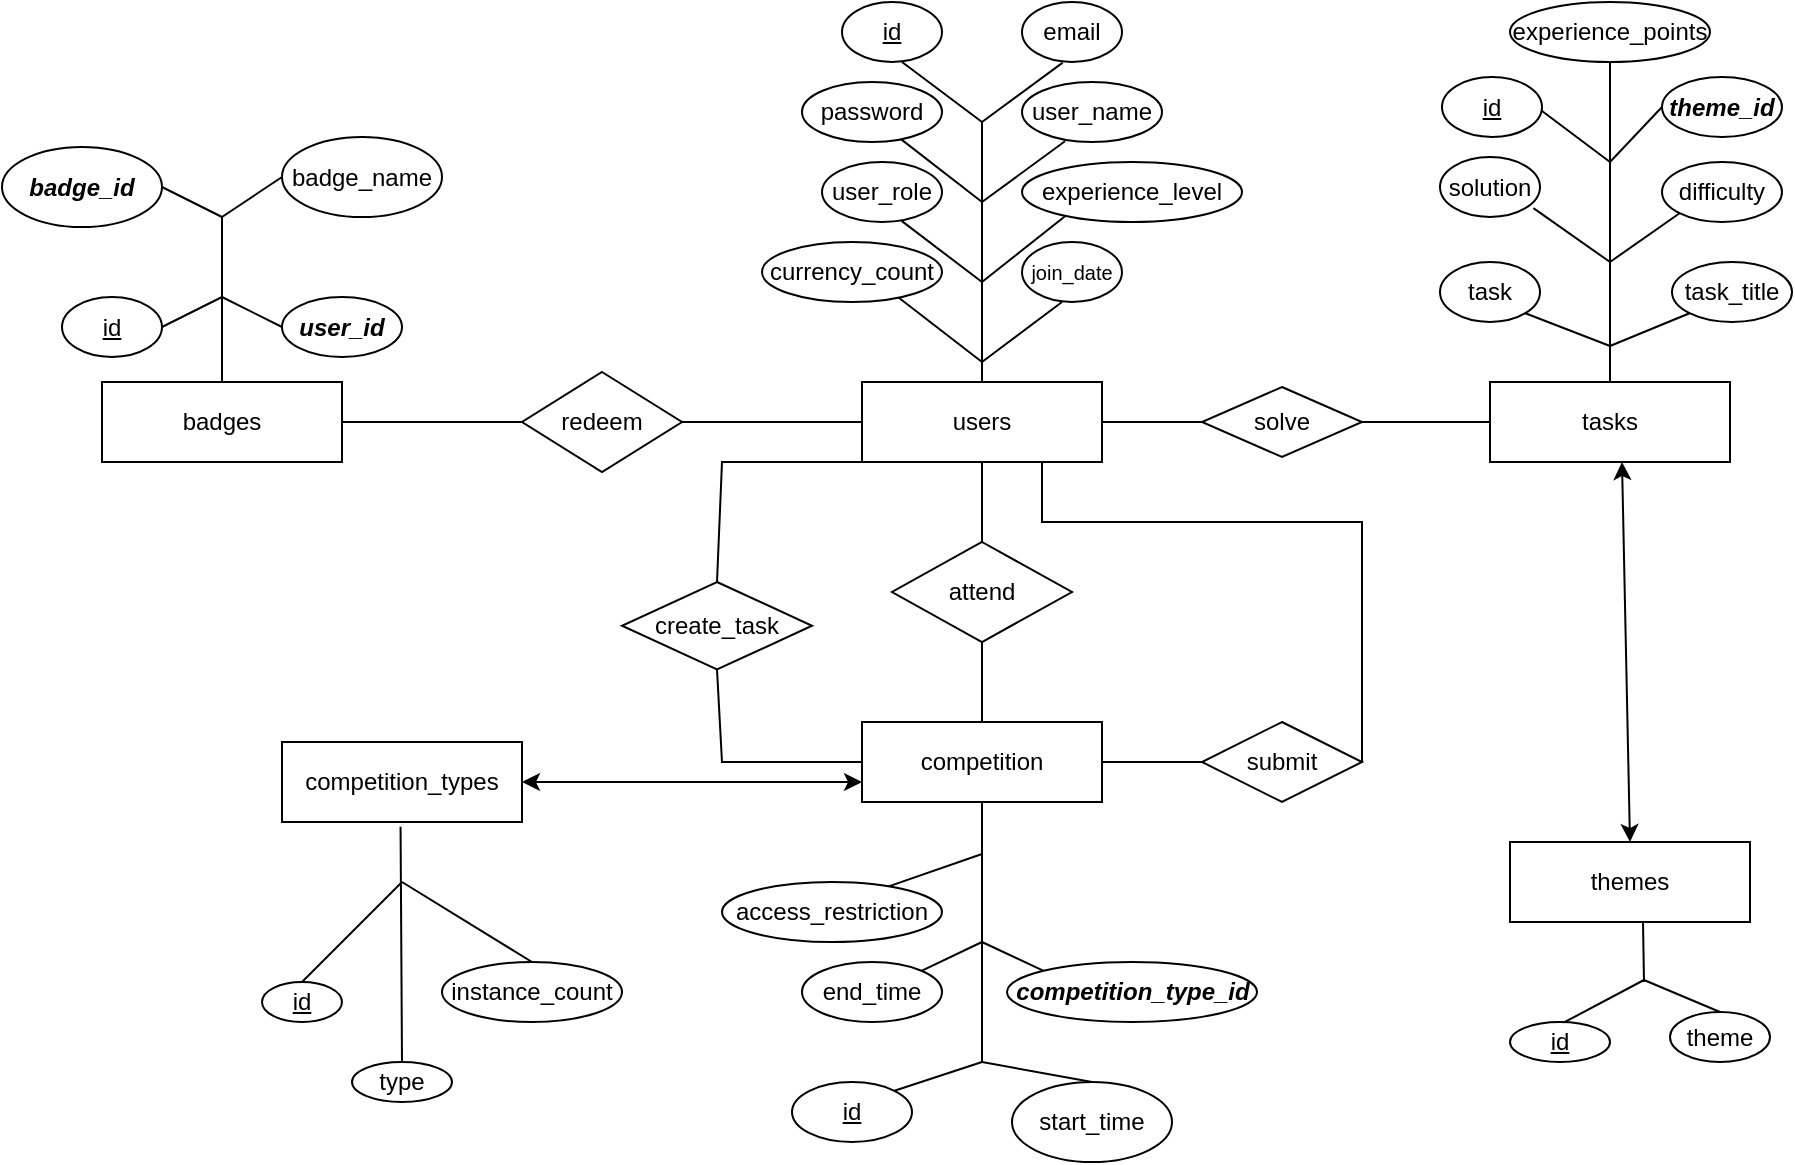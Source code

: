 <mxfile version="25.0.3">
  <diagram name="1 oldal" id="e9yA3d2W_bSYxeXp6wAZ">
    <mxGraphModel dx="2620" dy="2144" grid="1" gridSize="10" guides="1" tooltips="1" connect="1" arrows="1" fold="1" page="1" pageScale="1" pageWidth="827" pageHeight="1169" math="0" shadow="0">
      <root>
        <mxCell id="0" />
        <mxCell id="1" parent="0" />
        <mxCell id="nS2kDBkr1RogG-XufkvP-1" value="users" style="rounded=0;whiteSpace=wrap;html=1;" parent="1" vertex="1">
          <mxGeometry x="100" y="90" width="120" height="40" as="geometry" />
        </mxCell>
        <mxCell id="nS2kDBkr1RogG-XufkvP-2" value="" style="endArrow=none;html=1;rounded=0;exitX=0.5;exitY=0;exitDx=0;exitDy=0;" parent="1" source="nS2kDBkr1RogG-XufkvP-1" edge="1">
          <mxGeometry width="50" height="50" relative="1" as="geometry">
            <mxPoint x="150" y="60" as="sourcePoint" />
            <mxPoint x="160" y="-40" as="targetPoint" />
            <Array as="points" />
          </mxGeometry>
        </mxCell>
        <mxCell id="nS2kDBkr1RogG-XufkvP-3" value="" style="endArrow=none;html=1;rounded=0;entryX=0.307;entryY=0.988;entryDx=0;entryDy=0;entryPerimeter=0;" parent="1" target="nS2kDBkr1RogG-XufkvP-17" edge="1">
          <mxGeometry width="50" height="50" relative="1" as="geometry">
            <mxPoint x="160" as="sourcePoint" />
            <mxPoint x="200" y="-30" as="targetPoint" />
          </mxGeometry>
        </mxCell>
        <mxCell id="nS2kDBkr1RogG-XufkvP-4" value="" style="endArrow=none;html=1;rounded=0;entryX=0.197;entryY=0.9;entryDx=0;entryDy=0;entryPerimeter=0;" parent="1" target="nS2kDBkr1RogG-XufkvP-18" edge="1">
          <mxGeometry width="50" height="50" relative="1" as="geometry">
            <mxPoint x="160" y="40" as="sourcePoint" />
            <mxPoint x="200" y="10" as="targetPoint" />
          </mxGeometry>
        </mxCell>
        <mxCell id="nS2kDBkr1RogG-XufkvP-5" value="" style="endArrow=none;html=1;rounded=0;" parent="1" edge="1">
          <mxGeometry width="50" height="50" relative="1" as="geometry">
            <mxPoint x="160" y="80" as="sourcePoint" />
            <mxPoint x="200" y="50" as="targetPoint" />
          </mxGeometry>
        </mxCell>
        <mxCell id="nS2kDBkr1RogG-XufkvP-7" value="" style="endArrow=none;html=1;rounded=0;exitX=0.744;exitY=0.893;exitDx=0;exitDy=0;exitPerimeter=0;" parent="1" source="nS2kDBkr1RogG-XufkvP-15" edge="1">
          <mxGeometry width="50" height="50" relative="1" as="geometry">
            <mxPoint x="120" y="50" as="sourcePoint" />
            <mxPoint x="160" y="80" as="targetPoint" />
          </mxGeometry>
        </mxCell>
        <mxCell id="nS2kDBkr1RogG-XufkvP-8" value="" style="endArrow=none;html=1;rounded=0;exitX=0.663;exitY=0.982;exitDx=0;exitDy=0;exitPerimeter=0;" parent="1" source="nS2kDBkr1RogG-XufkvP-14" edge="1">
          <mxGeometry width="50" height="50" relative="1" as="geometry">
            <mxPoint x="120" y="10" as="sourcePoint" />
            <mxPoint x="160" y="40" as="targetPoint" />
          </mxGeometry>
        </mxCell>
        <mxCell id="nS2kDBkr1RogG-XufkvP-9" value="" style="endArrow=none;html=1;rounded=0;exitX=0.695;exitY=0.931;exitDx=0;exitDy=0;exitPerimeter=0;" parent="1" source="nS2kDBkr1RogG-XufkvP-13" edge="1">
          <mxGeometry width="50" height="50" relative="1" as="geometry">
            <mxPoint x="120" y="-30" as="sourcePoint" />
            <mxPoint x="160" as="targetPoint" />
          </mxGeometry>
        </mxCell>
        <mxCell id="nS2kDBkr1RogG-XufkvP-10" value="" style="endArrow=none;html=1;rounded=0;" parent="1" edge="1">
          <mxGeometry width="50" height="50" relative="1" as="geometry">
            <mxPoint x="120" y="-70" as="sourcePoint" />
            <mxPoint x="160" y="-40" as="targetPoint" />
          </mxGeometry>
        </mxCell>
        <mxCell id="nS2kDBkr1RogG-XufkvP-11" value="" style="endArrow=none;html=1;rounded=0;entryX=0.407;entryY=1.011;entryDx=0;entryDy=0;entryPerimeter=0;" parent="1" target="nS2kDBkr1RogG-XufkvP-16" edge="1">
          <mxGeometry width="50" height="50" relative="1" as="geometry">
            <mxPoint x="160" y="-40" as="sourcePoint" />
            <mxPoint x="200" y="-70" as="targetPoint" />
          </mxGeometry>
        </mxCell>
        <mxCell id="nS2kDBkr1RogG-XufkvP-12" value="&lt;u&gt;id&lt;/u&gt;" style="ellipse;whiteSpace=wrap;html=1;" parent="1" vertex="1">
          <mxGeometry x="90" y="-100" width="50" height="30" as="geometry" />
        </mxCell>
        <mxCell id="nS2kDBkr1RogG-XufkvP-13" value="&lt;font&gt;password&lt;/font&gt;" style="ellipse;whiteSpace=wrap;html=1;" parent="1" vertex="1">
          <mxGeometry x="70" y="-60" width="70" height="30" as="geometry" />
        </mxCell>
        <mxCell id="nS2kDBkr1RogG-XufkvP-14" value="&lt;font&gt;user_role&lt;/font&gt;" style="ellipse;whiteSpace=wrap;html=1;" parent="1" vertex="1">
          <mxGeometry x="80" y="-20" width="60" height="30" as="geometry" />
        </mxCell>
        <mxCell id="nS2kDBkr1RogG-XufkvP-15" value="&lt;font&gt;currency_count&lt;/font&gt;" style="ellipse;whiteSpace=wrap;html=1;" parent="1" vertex="1">
          <mxGeometry x="50" y="20" width="90" height="30" as="geometry" />
        </mxCell>
        <mxCell id="nS2kDBkr1RogG-XufkvP-16" value="email" style="ellipse;whiteSpace=wrap;html=1;" parent="1" vertex="1">
          <mxGeometry x="180" y="-100" width="50" height="30" as="geometry" />
        </mxCell>
        <mxCell id="nS2kDBkr1RogG-XufkvP-17" value="&lt;font&gt;user_name&lt;/font&gt;" style="ellipse;whiteSpace=wrap;html=1;" parent="1" vertex="1">
          <mxGeometry x="180" y="-60" width="70" height="30" as="geometry" />
        </mxCell>
        <mxCell id="nS2kDBkr1RogG-XufkvP-18" value="&lt;font&gt;experience_level&lt;/font&gt;" style="ellipse;whiteSpace=wrap;html=1;" parent="1" vertex="1">
          <mxGeometry x="180" y="-20" width="110" height="30" as="geometry" />
        </mxCell>
        <mxCell id="nS2kDBkr1RogG-XufkvP-19" value="&lt;font style=&quot;font-size: 10px;&quot;&gt;join_date&lt;/font&gt;" style="ellipse;whiteSpace=wrap;html=1;" parent="1" vertex="1">
          <mxGeometry x="180" y="20" width="50" height="30" as="geometry" />
        </mxCell>
        <mxCell id="nS2kDBkr1RogG-XufkvP-21" value="competition" style="rounded=0;whiteSpace=wrap;html=1;" parent="1" vertex="1">
          <mxGeometry x="100" y="260" width="120" height="40" as="geometry" />
        </mxCell>
        <mxCell id="nS2kDBkr1RogG-XufkvP-38" value="attend" style="rhombus;whiteSpace=wrap;html=1;" parent="1" vertex="1">
          <mxGeometry x="115" y="170" width="90" height="50" as="geometry" />
        </mxCell>
        <mxCell id="nS2kDBkr1RogG-XufkvP-40" value="" style="endArrow=none;html=1;rounded=0;entryX=0.5;entryY=1;entryDx=0;entryDy=0;exitX=0.5;exitY=0;exitDx=0;exitDy=0;" parent="1" source="nS2kDBkr1RogG-XufkvP-21" target="nS2kDBkr1RogG-XufkvP-38" edge="1">
          <mxGeometry width="50" height="50" relative="1" as="geometry">
            <mxPoint x="180" y="350" as="sourcePoint" />
            <mxPoint x="165" y="260" as="targetPoint" />
          </mxGeometry>
        </mxCell>
        <mxCell id="nS2kDBkr1RogG-XufkvP-41" value="" style="endArrow=none;html=1;rounded=0;entryX=0.5;entryY=1;entryDx=0;entryDy=0;" parent="1" target="nS2kDBkr1RogG-XufkvP-21" edge="1">
          <mxGeometry width="50" height="50" relative="1" as="geometry">
            <mxPoint x="160" y="430" as="sourcePoint" />
            <mxPoint x="165" y="320" as="targetPoint" />
          </mxGeometry>
        </mxCell>
        <mxCell id="nS2kDBkr1RogG-XufkvP-42" value="" style="endArrow=none;html=1;rounded=0;fontStyle=1;entryX=0.5;entryY=0;entryDx=0;entryDy=0;" parent="1" target="nS2kDBkr1RogG-XufkvP-46" edge="1">
          <mxGeometry width="50" height="50" relative="1" as="geometry">
            <mxPoint x="160" y="430" as="sourcePoint" />
            <mxPoint x="200" y="440" as="targetPoint" />
          </mxGeometry>
        </mxCell>
        <mxCell id="nS2kDBkr1RogG-XufkvP-43" value="" style="endArrow=none;html=1;rounded=0;exitX=1;exitY=0;exitDx=0;exitDy=0;" parent="1" source="nS2kDBkr1RogG-XufkvP-44" edge="1">
          <mxGeometry width="50" height="50" relative="1" as="geometry">
            <mxPoint x="120" y="440" as="sourcePoint" />
            <mxPoint x="160" y="430" as="targetPoint" />
          </mxGeometry>
        </mxCell>
        <mxCell id="nS2kDBkr1RogG-XufkvP-44" value="&lt;u&gt;id&lt;/u&gt;" style="ellipse;whiteSpace=wrap;html=1;" parent="1" vertex="1">
          <mxGeometry x="65" y="440" width="60" height="30" as="geometry" />
        </mxCell>
        <mxCell id="nS2kDBkr1RogG-XufkvP-46" value="start_time" style="ellipse;whiteSpace=wrap;html=1;" parent="1" vertex="1">
          <mxGeometry x="175" y="440" width="80" height="40" as="geometry" />
        </mxCell>
        <mxCell id="nS2kDBkr1RogG-XufkvP-47" value="" style="endArrow=none;html=1;rounded=0;exitX=0;exitY=0;exitDx=0;exitDy=0;" parent="1" source="nS2kDBkr1RogG-XufkvP-52" edge="1">
          <mxGeometry width="50" height="50" relative="1" as="geometry">
            <mxPoint x="200" y="390" as="sourcePoint" />
            <mxPoint x="160" y="370" as="targetPoint" />
          </mxGeometry>
        </mxCell>
        <mxCell id="nS2kDBkr1RogG-XufkvP-48" value="" style="endArrow=none;html=1;rounded=0;exitX=1;exitY=0;exitDx=0;exitDy=0;" parent="1" source="nS2kDBkr1RogG-XufkvP-50" edge="1">
          <mxGeometry width="50" height="50" relative="1" as="geometry">
            <mxPoint x="120" y="390" as="sourcePoint" />
            <mxPoint x="160" y="370" as="targetPoint" />
          </mxGeometry>
        </mxCell>
        <mxCell id="nS2kDBkr1RogG-XufkvP-50" value="end_time" style="ellipse;whiteSpace=wrap;html=1;" parent="1" vertex="1">
          <mxGeometry x="70" y="380" width="70" height="30" as="geometry" />
        </mxCell>
        <mxCell id="nS2kDBkr1RogG-XufkvP-52" value="&lt;i&gt;&lt;b&gt;competition_type_id&lt;/b&gt;&lt;/i&gt;" style="ellipse;whiteSpace=wrap;html=1;" parent="1" vertex="1">
          <mxGeometry x="172.5" y="380" width="125" height="30" as="geometry" />
        </mxCell>
        <mxCell id="nS2kDBkr1RogG-XufkvP-53" value="access_restriction" style="ellipse;whiteSpace=wrap;html=1;" parent="1" vertex="1">
          <mxGeometry x="30" y="340" width="110" height="30" as="geometry" />
        </mxCell>
        <mxCell id="nS2kDBkr1RogG-XufkvP-55" value="" style="endArrow=none;html=1;rounded=0;exitX=0.758;exitY=0.072;exitDx=0;exitDy=0;exitPerimeter=0;" parent="1" source="nS2kDBkr1RogG-XufkvP-53" edge="1">
          <mxGeometry width="50" height="50" relative="1" as="geometry">
            <mxPoint x="130" y="340" as="sourcePoint" />
            <mxPoint x="160" y="326" as="targetPoint" />
          </mxGeometry>
        </mxCell>
        <mxCell id="nS2kDBkr1RogG-XufkvP-56" value="competition_types" style="rounded=0;whiteSpace=wrap;html=1;" parent="1" vertex="1">
          <mxGeometry x="-190" y="270" width="120" height="40" as="geometry" />
        </mxCell>
        <mxCell id="nS2kDBkr1RogG-XufkvP-57" value="" style="endArrow=none;html=1;rounded=0;entryX=0.494;entryY=1.058;entryDx=0;entryDy=0;entryPerimeter=0;exitX=0.5;exitY=0;exitDx=0;exitDy=0;" parent="1" source="nS2kDBkr1RogG-XufkvP-60" target="nS2kDBkr1RogG-XufkvP-56" edge="1">
          <mxGeometry width="50" height="50" relative="1" as="geometry">
            <mxPoint x="-130.34" y="440" as="sourcePoint" />
            <mxPoint x="-130.34" y="310" as="targetPoint" />
          </mxGeometry>
        </mxCell>
        <mxCell id="nS2kDBkr1RogG-XufkvP-58" value="&lt;u&gt;id&lt;/u&gt;" style="ellipse;whiteSpace=wrap;html=1;" parent="1" vertex="1">
          <mxGeometry x="-200" y="390" width="40" height="20" as="geometry" />
        </mxCell>
        <mxCell id="nS2kDBkr1RogG-XufkvP-59" value="instance_count" style="ellipse;whiteSpace=wrap;html=1;" parent="1" vertex="1">
          <mxGeometry x="-110" y="380" width="90" height="30" as="geometry" />
        </mxCell>
        <mxCell id="nS2kDBkr1RogG-XufkvP-60" value="type" style="ellipse;whiteSpace=wrap;html=1;" parent="1" vertex="1">
          <mxGeometry x="-155" y="430" width="50" height="20" as="geometry" />
        </mxCell>
        <mxCell id="nS2kDBkr1RogG-XufkvP-61" value="" style="endArrow=none;html=1;rounded=0;exitX=0.5;exitY=0;exitDx=0;exitDy=0;" parent="1" source="nS2kDBkr1RogG-XufkvP-58" edge="1">
          <mxGeometry width="50" height="50" relative="1" as="geometry">
            <mxPoint x="-180" y="390" as="sourcePoint" />
            <mxPoint x="-130" y="340" as="targetPoint" />
          </mxGeometry>
        </mxCell>
        <mxCell id="nS2kDBkr1RogG-XufkvP-62" value="" style="endArrow=none;html=1;rounded=0;exitX=0.5;exitY=0;exitDx=0;exitDy=0;" parent="1" source="nS2kDBkr1RogG-XufkvP-59" edge="1">
          <mxGeometry width="50" height="50" relative="1" as="geometry">
            <mxPoint x="-90" y="380" as="sourcePoint" />
            <mxPoint x="-130" y="340" as="targetPoint" />
          </mxGeometry>
        </mxCell>
        <mxCell id="nS2kDBkr1RogG-XufkvP-64" value="tasks" style="rounded=0;whiteSpace=wrap;html=1;" parent="1" vertex="1">
          <mxGeometry x="414" y="90" width="120" height="40" as="geometry" />
        </mxCell>
        <mxCell id="nS2kDBkr1RogG-XufkvP-70" value="" style="endArrow=none;html=1;rounded=0;exitX=0.5;exitY=0;exitDx=0;exitDy=0;entryX=0.5;entryY=0;entryDx=0;entryDy=0;" parent="1" source="nS2kDBkr1RogG-XufkvP-73" target="nS2kDBkr1RogG-XufkvP-64" edge="1">
          <mxGeometry width="50" height="50" relative="1" as="geometry">
            <mxPoint x="510" y="270" as="sourcePoint" />
            <mxPoint x="500" y="60" as="targetPoint" />
          </mxGeometry>
        </mxCell>
        <mxCell id="nS2kDBkr1RogG-XufkvP-71" value="task_title" style="ellipse;whiteSpace=wrap;html=1;" parent="1" vertex="1">
          <mxGeometry x="505" y="30" width="60" height="30" as="geometry" />
        </mxCell>
        <mxCell id="nS2kDBkr1RogG-XufkvP-72" value="task" style="ellipse;whiteSpace=wrap;html=1;" parent="1" vertex="1">
          <mxGeometry x="389" y="30" width="50" height="30" as="geometry" />
        </mxCell>
        <mxCell id="nS2kDBkr1RogG-XufkvP-73" value="experience_points" style="ellipse;whiteSpace=wrap;html=1;" parent="1" vertex="1">
          <mxGeometry x="424" y="-100" width="100" height="30" as="geometry" />
        </mxCell>
        <mxCell id="nS2kDBkr1RogG-XufkvP-74" value="difficulty" style="ellipse;whiteSpace=wrap;html=1;" parent="1" vertex="1">
          <mxGeometry x="500" y="-20" width="60" height="30" as="geometry" />
        </mxCell>
        <mxCell id="nS2kDBkr1RogG-XufkvP-75" value="solution" style="ellipse;whiteSpace=wrap;html=1;" parent="1" vertex="1">
          <mxGeometry x="389" y="-22.5" width="50" height="30" as="geometry" />
        </mxCell>
        <mxCell id="nS2kDBkr1RogG-XufkvP-76" value="&lt;b&gt;&lt;i&gt;theme_id&lt;/i&gt;&lt;/b&gt;" style="ellipse;whiteSpace=wrap;html=1;" parent="1" vertex="1">
          <mxGeometry x="500" y="-62.5" width="60" height="30" as="geometry" />
        </mxCell>
        <mxCell id="nS2kDBkr1RogG-XufkvP-77" value="&lt;u&gt;id&lt;/u&gt;" style="ellipse;whiteSpace=wrap;html=1;" parent="1" vertex="1">
          <mxGeometry x="390" y="-62.5" width="50" height="30" as="geometry" />
        </mxCell>
        <mxCell id="nS2kDBkr1RogG-XufkvP-78" value="" style="endArrow=none;html=1;rounded=0;exitX=0.997;exitY=0.562;exitDx=0;exitDy=0;exitPerimeter=0;" parent="1" source="nS2kDBkr1RogG-XufkvP-77" edge="1">
          <mxGeometry width="50" height="50" relative="1" as="geometry">
            <mxPoint x="447.707" y="-36.911" as="sourcePoint" />
            <mxPoint x="474" y="-20" as="targetPoint" />
          </mxGeometry>
        </mxCell>
        <mxCell id="nS2kDBkr1RogG-XufkvP-79" value="" style="endArrow=none;html=1;rounded=0;exitX=0;exitY=0.5;exitDx=0;exitDy=0;" parent="1" source="nS2kDBkr1RogG-XufkvP-76" edge="1">
          <mxGeometry width="50" height="50" relative="1" as="geometry">
            <mxPoint x="522.7" y="-44.437" as="sourcePoint" />
            <mxPoint x="474" y="-20" as="targetPoint" />
          </mxGeometry>
        </mxCell>
        <mxCell id="nS2kDBkr1RogG-XufkvP-81" value="" style="endArrow=none;html=1;rounded=0;exitX=1;exitY=1;exitDx=0;exitDy=0;" parent="1" edge="1">
          <mxGeometry width="50" height="50" relative="1" as="geometry">
            <mxPoint x="435.707" y="3.089" as="sourcePoint" />
            <mxPoint x="474" y="30" as="targetPoint" />
          </mxGeometry>
        </mxCell>
        <mxCell id="nS2kDBkr1RogG-XufkvP-82" value="" style="endArrow=none;html=1;rounded=0;exitX=0;exitY=1;exitDx=0;exitDy=0;" parent="1" source="nS2kDBkr1RogG-XufkvP-74" edge="1">
          <mxGeometry width="50" height="50" relative="1" as="geometry">
            <mxPoint x="542.7" y="8.063" as="sourcePoint" />
            <mxPoint x="474" y="30" as="targetPoint" />
          </mxGeometry>
        </mxCell>
        <mxCell id="nS2kDBkr1RogG-XufkvP-84" value="" style="endArrow=none;html=1;rounded=0;exitX=1;exitY=1;exitDx=0;exitDy=0;" parent="1" source="nS2kDBkr1RogG-XufkvP-72" edge="1">
          <mxGeometry width="50" height="50" relative="1" as="geometry">
            <mxPoint x="410" y="60" as="sourcePoint" />
            <mxPoint x="474" y="72" as="targetPoint" />
          </mxGeometry>
        </mxCell>
        <mxCell id="nS2kDBkr1RogG-XufkvP-85" value="" style="endArrow=none;html=1;rounded=0;exitX=0;exitY=1;exitDx=0;exitDy=0;" parent="1" source="nS2kDBkr1RogG-XufkvP-71" edge="1">
          <mxGeometry width="50" height="50" relative="1" as="geometry">
            <mxPoint x="564" y="42" as="sourcePoint" />
            <mxPoint x="474" y="72" as="targetPoint" />
          </mxGeometry>
        </mxCell>
        <mxCell id="nS2kDBkr1RogG-XufkvP-99" value="themes" style="rounded=0;whiteSpace=wrap;html=1;" parent="1" vertex="1">
          <mxGeometry x="424" y="320" width="120" height="40" as="geometry" />
        </mxCell>
        <mxCell id="nS2kDBkr1RogG-XufkvP-100" value="badges" style="rounded=0;whiteSpace=wrap;html=1;" parent="1" vertex="1">
          <mxGeometry x="-280" y="90" width="120" height="40" as="geometry" />
        </mxCell>
        <mxCell id="nS2kDBkr1RogG-XufkvP-102" value="" style="endArrow=none;html=1;rounded=0;exitX=0.5;exitY=0;exitDx=0;exitDy=0;" parent="1" source="nS2kDBkr1RogG-XufkvP-100" edge="1">
          <mxGeometry width="50" height="50" relative="1" as="geometry">
            <mxPoint x="-270" y="-7.5" as="sourcePoint" />
            <mxPoint x="-220" y="7.5" as="targetPoint" />
          </mxGeometry>
        </mxCell>
        <mxCell id="nS2kDBkr1RogG-XufkvP-103" value="&lt;u&gt;id&lt;/u&gt;" style="ellipse;whiteSpace=wrap;html=1;" parent="1" vertex="1">
          <mxGeometry x="-300" y="47.5" width="50" height="30" as="geometry" />
        </mxCell>
        <mxCell id="nS2kDBkr1RogG-XufkvP-104" value="&lt;b&gt;&lt;i&gt;user_id&lt;/i&gt;&lt;/b&gt;" style="ellipse;whiteSpace=wrap;html=1;" parent="1" vertex="1">
          <mxGeometry x="-190" y="47.5" width="60" height="30" as="geometry" />
        </mxCell>
        <mxCell id="nS2kDBkr1RogG-XufkvP-106" value="&lt;b&gt;&lt;i&gt;badge_id&lt;/i&gt;&lt;/b&gt;" style="ellipse;whiteSpace=wrap;html=1;" parent="1" vertex="1">
          <mxGeometry x="-330" y="-27.5" width="80" height="40" as="geometry" />
        </mxCell>
        <mxCell id="nS2kDBkr1RogG-XufkvP-107" value="badge_name" style="ellipse;whiteSpace=wrap;html=1;" parent="1" vertex="1">
          <mxGeometry x="-190" y="-32.5" width="80" height="40" as="geometry" />
        </mxCell>
        <mxCell id="nS2kDBkr1RogG-XufkvP-108" value="" style="endArrow=none;html=1;rounded=0;entryX=0;entryY=0.5;entryDx=0;entryDy=0;" parent="1" target="nS2kDBkr1RogG-XufkvP-107" edge="1">
          <mxGeometry width="50" height="50" relative="1" as="geometry">
            <mxPoint x="-220" y="7.5" as="sourcePoint" />
            <mxPoint x="-160" y="27.5" as="targetPoint" />
          </mxGeometry>
        </mxCell>
        <mxCell id="nS2kDBkr1RogG-XufkvP-109" value="" style="endArrow=none;html=1;rounded=0;entryX=1;entryY=0.5;entryDx=0;entryDy=0;" parent="1" target="nS2kDBkr1RogG-XufkvP-106" edge="1">
          <mxGeometry width="50" height="50" relative="1" as="geometry">
            <mxPoint x="-220" y="7.5" as="sourcePoint" />
            <mxPoint x="-160" y="27.5" as="targetPoint" />
          </mxGeometry>
        </mxCell>
        <mxCell id="nS2kDBkr1RogG-XufkvP-110" value="" style="endArrow=none;html=1;rounded=0;exitX=1;exitY=0.5;exitDx=0;exitDy=0;" parent="1" source="nS2kDBkr1RogG-XufkvP-103" edge="1">
          <mxGeometry width="50" height="50" relative="1" as="geometry">
            <mxPoint x="-230" y="57.5" as="sourcePoint" />
            <mxPoint x="-220" y="47.5" as="targetPoint" />
          </mxGeometry>
        </mxCell>
        <mxCell id="nS2kDBkr1RogG-XufkvP-111" value="" style="endArrow=none;html=1;rounded=0;entryX=0;entryY=0.5;entryDx=0;entryDy=0;" parent="1" target="nS2kDBkr1RogG-XufkvP-104" edge="1">
          <mxGeometry width="50" height="50" relative="1" as="geometry">
            <mxPoint x="-220" y="47.5" as="sourcePoint" />
            <mxPoint x="-180" y="7.5" as="targetPoint" />
          </mxGeometry>
        </mxCell>
        <mxCell id="nS2kDBkr1RogG-XufkvP-112" value="redeem" style="rhombus;whiteSpace=wrap;html=1;" parent="1" vertex="1">
          <mxGeometry x="-70" y="85" width="80" height="50" as="geometry" />
        </mxCell>
        <mxCell id="nS2kDBkr1RogG-XufkvP-113" value="" style="endArrow=none;html=1;rounded=0;entryX=0;entryY=0.5;entryDx=0;entryDy=0;exitX=1;exitY=0.5;exitDx=0;exitDy=0;" parent="1" source="nS2kDBkr1RogG-XufkvP-112" target="nS2kDBkr1RogG-XufkvP-1" edge="1">
          <mxGeometry width="50" height="50" relative="1" as="geometry">
            <mxPoint x="60" y="130" as="sourcePoint" />
            <mxPoint x="110" y="80" as="targetPoint" />
          </mxGeometry>
        </mxCell>
        <mxCell id="nS2kDBkr1RogG-XufkvP-114" value="" style="endArrow=none;html=1;rounded=0;entryX=0;entryY=0.5;entryDx=0;entryDy=0;exitX=1;exitY=0.5;exitDx=0;exitDy=0;" parent="1" source="nS2kDBkr1RogG-XufkvP-100" target="nS2kDBkr1RogG-XufkvP-112" edge="1">
          <mxGeometry width="50" height="50" relative="1" as="geometry">
            <mxPoint x="-30" y="127.5" as="sourcePoint" />
            <mxPoint x="-110" y="107.5" as="targetPoint" />
          </mxGeometry>
        </mxCell>
        <mxCell id="nS2kDBkr1RogG-XufkvP-115" value="" style="endArrow=none;html=1;rounded=0;entryX=1;entryY=0.5;entryDx=0;entryDy=0;exitX=0;exitY=0.5;exitDx=0;exitDy=0;" parent="1" source="nS2kDBkr1RogG-XufkvP-116" target="nS2kDBkr1RogG-XufkvP-1" edge="1">
          <mxGeometry width="50" height="50" relative="1" as="geometry">
            <mxPoint x="400" y="170" as="sourcePoint" />
            <mxPoint x="620" y="290" as="targetPoint" />
          </mxGeometry>
        </mxCell>
        <mxCell id="nS2kDBkr1RogG-XufkvP-116" value="solve" style="rhombus;whiteSpace=wrap;html=1;" parent="1" vertex="1">
          <mxGeometry x="270" y="92.5" width="80" height="35" as="geometry" />
        </mxCell>
        <mxCell id="nS2kDBkr1RogG-XufkvP-118" value="" style="endArrow=none;html=1;rounded=0;entryX=1;entryY=0.5;entryDx=0;entryDy=0;exitX=0;exitY=0.5;exitDx=0;exitDy=0;" parent="1" source="nS2kDBkr1RogG-XufkvP-64" target="nS2kDBkr1RogG-XufkvP-116" edge="1">
          <mxGeometry width="50" height="50" relative="1" as="geometry">
            <mxPoint x="410" y="110" as="sourcePoint" />
            <mxPoint x="560" y="250" as="targetPoint" />
          </mxGeometry>
        </mxCell>
        <mxCell id="nS2kDBkr1RogG-XufkvP-119" value="submit" style="rhombus;whiteSpace=wrap;html=1;" parent="1" vertex="1">
          <mxGeometry x="270" y="260" width="80" height="40" as="geometry" />
        </mxCell>
        <mxCell id="nS2kDBkr1RogG-XufkvP-120" value="" style="endArrow=none;html=1;rounded=0;entryX=0;entryY=0.5;entryDx=0;entryDy=0;exitX=1;exitY=0.5;exitDx=0;exitDy=0;" parent="1" source="nS2kDBkr1RogG-XufkvP-21" target="nS2kDBkr1RogG-XufkvP-119" edge="1">
          <mxGeometry width="50" height="50" relative="1" as="geometry">
            <mxPoint x="230" y="300" as="sourcePoint" />
            <mxPoint x="280" y="250" as="targetPoint" />
          </mxGeometry>
        </mxCell>
        <mxCell id="nS2kDBkr1RogG-XufkvP-121" value="" style="endArrow=none;html=1;rounded=0;exitX=1;exitY=0.5;exitDx=0;exitDy=0;entryX=0.75;entryY=1;entryDx=0;entryDy=0;" parent="1" source="nS2kDBkr1RogG-XufkvP-119" edge="1" target="nS2kDBkr1RogG-XufkvP-1">
          <mxGeometry width="50" height="50" relative="1" as="geometry">
            <mxPoint x="480" y="250" as="sourcePoint" />
            <mxPoint x="210" y="140" as="targetPoint" />
            <Array as="points">
              <mxPoint x="350" y="160" />
              <mxPoint x="300" y="160" />
              <mxPoint x="240" y="160" />
              <mxPoint x="190" y="160" />
            </Array>
          </mxGeometry>
        </mxCell>
        <mxCell id="nS2kDBkr1RogG-XufkvP-123" value="" style="endArrow=none;html=1;rounded=0;entryX=0.5;entryY=1;entryDx=0;entryDy=0;" parent="1" edge="1">
          <mxGeometry width="50" height="50" relative="1" as="geometry">
            <mxPoint x="491" y="390" as="sourcePoint" />
            <mxPoint x="490.5" y="360" as="targetPoint" />
          </mxGeometry>
        </mxCell>
        <mxCell id="nS2kDBkr1RogG-XufkvP-128" value="&lt;u&gt;id&lt;/u&gt;" style="ellipse;whiteSpace=wrap;html=1;" parent="1" vertex="1">
          <mxGeometry x="424" y="410" width="50" height="20" as="geometry" />
        </mxCell>
        <mxCell id="nS2kDBkr1RogG-XufkvP-129" value="theme" style="ellipse;whiteSpace=wrap;html=1;" parent="1" vertex="1">
          <mxGeometry x="504" y="405" width="50" height="25" as="geometry" />
        </mxCell>
        <mxCell id="nS2kDBkr1RogG-XufkvP-130" value="" style="endArrow=none;html=1;rounded=0;exitX=0.544;exitY=0.006;exitDx=0;exitDy=0;exitPerimeter=0;" parent="1" source="nS2kDBkr1RogG-XufkvP-128" edge="1">
          <mxGeometry width="50" height="50" relative="1" as="geometry">
            <mxPoint x="441" y="439" as="sourcePoint" />
            <mxPoint x="491" y="389" as="targetPoint" />
          </mxGeometry>
        </mxCell>
        <mxCell id="nS2kDBkr1RogG-XufkvP-131" value="" style="endArrow=none;html=1;rounded=0;exitX=0.5;exitY=0;exitDx=0;exitDy=0;" parent="1" source="nS2kDBkr1RogG-XufkvP-129" edge="1">
          <mxGeometry width="50" height="50" relative="1" as="geometry">
            <mxPoint x="546" y="399" as="sourcePoint" />
            <mxPoint x="491" y="389" as="targetPoint" />
          </mxGeometry>
        </mxCell>
        <mxCell id="6ve-dRLBh_6jNram7AL_-1" value="create_task" style="rhombus;whiteSpace=wrap;html=1;" vertex="1" parent="1">
          <mxGeometry x="-20" y="190" width="95" height="43.75" as="geometry" />
        </mxCell>
        <mxCell id="6ve-dRLBh_6jNram7AL_-2" value="" style="endArrow=none;html=1;rounded=0;entryX=0.5;entryY=1;entryDx=0;entryDy=0;exitX=0.5;exitY=0;exitDx=0;exitDy=0;" edge="1" parent="1" source="nS2kDBkr1RogG-XufkvP-38" target="nS2kDBkr1RogG-XufkvP-1">
          <mxGeometry width="50" height="50" relative="1" as="geometry">
            <mxPoint x="122.5" y="200" as="sourcePoint" />
            <mxPoint x="140" y="150" as="targetPoint" />
          </mxGeometry>
        </mxCell>
        <mxCell id="6ve-dRLBh_6jNram7AL_-3" value="" style="endArrow=none;html=1;rounded=0;entryX=0.5;entryY=1;entryDx=0;entryDy=0;exitX=0;exitY=0.5;exitDx=0;exitDy=0;" edge="1" parent="1" source="nS2kDBkr1RogG-XufkvP-21" target="6ve-dRLBh_6jNram7AL_-1">
          <mxGeometry width="50" height="50" relative="1" as="geometry">
            <mxPoint x="40" y="290" as="sourcePoint" />
            <mxPoint x="33.5" y="230" as="targetPoint" />
            <Array as="points">
              <mxPoint x="30" y="280" />
            </Array>
          </mxGeometry>
        </mxCell>
        <mxCell id="6ve-dRLBh_6jNram7AL_-4" value="" style="endArrow=none;html=1;rounded=0;exitX=0.5;exitY=0;exitDx=0;exitDy=0;entryX=0;entryY=1;entryDx=0;entryDy=0;" edge="1" parent="1" source="6ve-dRLBh_6jNram7AL_-1" target="nS2kDBkr1RogG-XufkvP-1">
          <mxGeometry width="50" height="50" relative="1" as="geometry">
            <mxPoint x="30" y="180" as="sourcePoint" />
            <mxPoint x="90" y="130" as="targetPoint" />
            <Array as="points">
              <mxPoint x="30" y="130" />
            </Array>
          </mxGeometry>
        </mxCell>
        <mxCell id="6ve-dRLBh_6jNram7AL_-6" value="" style="endArrow=classic;startArrow=classic;html=1;rounded=0;entryX=0.55;entryY=1;entryDx=0;entryDy=0;entryPerimeter=0;exitX=0.5;exitY=0;exitDx=0;exitDy=0;" edge="1" parent="1" source="nS2kDBkr1RogG-XufkvP-99" target="nS2kDBkr1RogG-XufkvP-64">
          <mxGeometry width="50" height="50" relative="1" as="geometry">
            <mxPoint x="440" y="240" as="sourcePoint" />
            <mxPoint x="490" y="190" as="targetPoint" />
          </mxGeometry>
        </mxCell>
        <mxCell id="6ve-dRLBh_6jNram7AL_-8" value="" style="endArrow=classic;startArrow=classic;html=1;rounded=0;entryX=0;entryY=0.75;entryDx=0;entryDy=0;exitX=1;exitY=0.5;exitDx=0;exitDy=0;" edge="1" parent="1" source="nS2kDBkr1RogG-XufkvP-56" target="nS2kDBkr1RogG-XufkvP-21">
          <mxGeometry width="50" height="50" relative="1" as="geometry">
            <mxPoint x="-60" y="300" as="sourcePoint" />
            <mxPoint x="20" y="290" as="targetPoint" />
          </mxGeometry>
        </mxCell>
      </root>
    </mxGraphModel>
  </diagram>
</mxfile>
